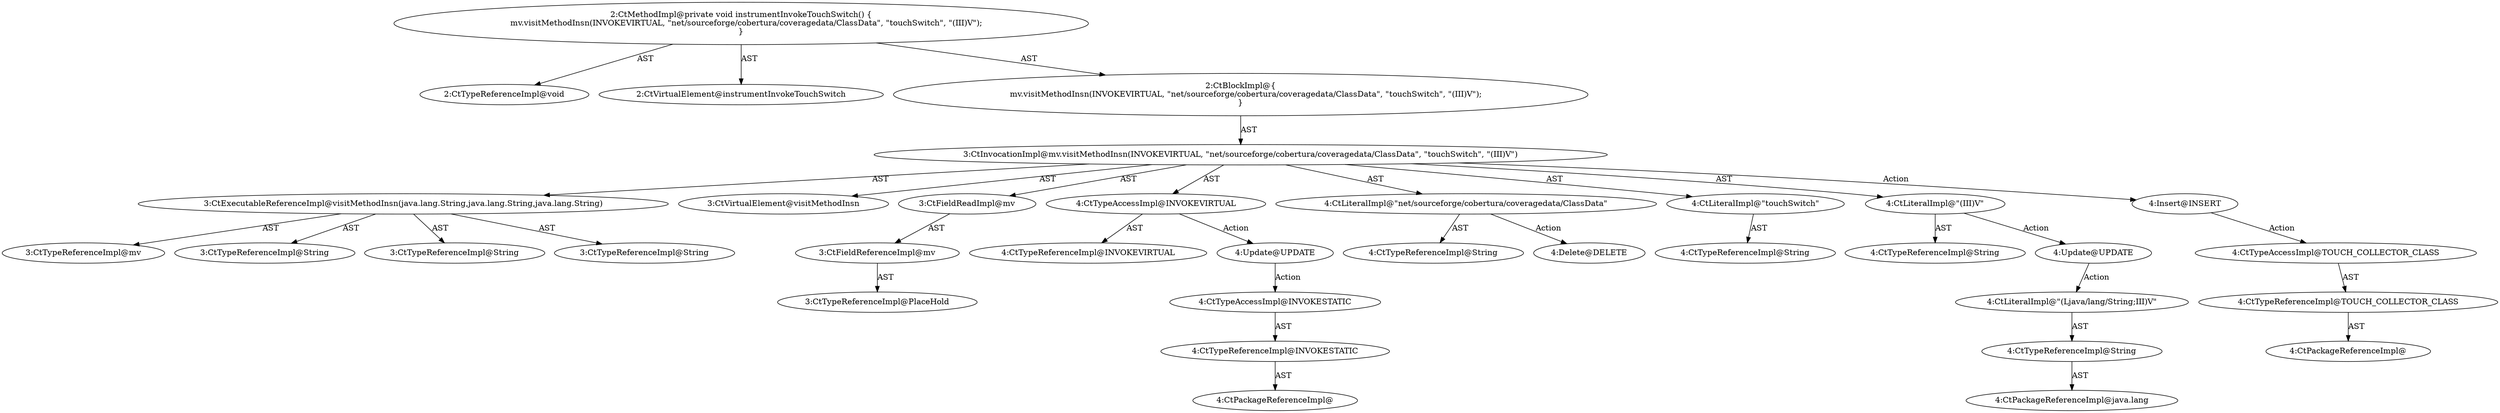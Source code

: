 digraph "instrumentInvokeTouchSwitch#?" {
0 [label="2:CtTypeReferenceImpl@void" shape=ellipse]
1 [label="2:CtVirtualElement@instrumentInvokeTouchSwitch" shape=ellipse]
2 [label="3:CtExecutableReferenceImpl@visitMethodInsn(java.lang.String,java.lang.String,java.lang.String)" shape=ellipse]
3 [label="3:CtTypeReferenceImpl@mv" shape=ellipse]
4 [label="3:CtTypeReferenceImpl@String" shape=ellipse]
5 [label="3:CtTypeReferenceImpl@String" shape=ellipse]
6 [label="3:CtTypeReferenceImpl@String" shape=ellipse]
7 [label="3:CtVirtualElement@visitMethodInsn" shape=ellipse]
8 [label="3:CtFieldReferenceImpl@mv" shape=ellipse]
9 [label="3:CtTypeReferenceImpl@PlaceHold" shape=ellipse]
10 [label="3:CtFieldReadImpl@mv" shape=ellipse]
11 [label="4:CtTypeAccessImpl@INVOKEVIRTUAL" shape=ellipse]
12 [label="4:CtTypeReferenceImpl@INVOKEVIRTUAL" shape=ellipse]
13 [label="4:CtLiteralImpl@\"net/sourceforge/cobertura/coveragedata/ClassData\"" shape=ellipse]
14 [label="4:CtTypeReferenceImpl@String" shape=ellipse]
15 [label="4:CtLiteralImpl@\"touchSwitch\"" shape=ellipse]
16 [label="4:CtTypeReferenceImpl@String" shape=ellipse]
17 [label="4:CtLiteralImpl@\"(III)V\"" shape=ellipse]
18 [label="4:CtTypeReferenceImpl@String" shape=ellipse]
19 [label="3:CtInvocationImpl@mv.visitMethodInsn(INVOKEVIRTUAL, \"net/sourceforge/cobertura/coveragedata/ClassData\", \"touchSwitch\", \"(III)V\")" shape=ellipse]
20 [label="2:CtBlockImpl@\{
    mv.visitMethodInsn(INVOKEVIRTUAL, \"net/sourceforge/cobertura/coveragedata/ClassData\", \"touchSwitch\", \"(III)V\");
\}" shape=ellipse]
21 [label="2:CtMethodImpl@private void instrumentInvokeTouchSwitch() \{
    mv.visitMethodInsn(INVOKEVIRTUAL, \"net/sourceforge/cobertura/coveragedata/ClassData\", \"touchSwitch\", \"(III)V\");
\}" shape=ellipse]
22 [label="4:Update@UPDATE" shape=ellipse]
23 [label="4:CtPackageReferenceImpl@" shape=ellipse]
24 [label="4:CtTypeReferenceImpl@INVOKESTATIC" shape=ellipse]
25 [label="4:CtTypeAccessImpl@INVOKESTATIC" shape=ellipse]
26 [label="4:Update@UPDATE" shape=ellipse]
27 [label="4:CtPackageReferenceImpl@java.lang" shape=ellipse]
28 [label="4:CtTypeReferenceImpl@String" shape=ellipse]
29 [label="4:CtLiteralImpl@\"(Ljava/lang/String;III)V\"" shape=ellipse]
30 [label="4:Delete@DELETE" shape=ellipse]
31 [label="4:Insert@INSERT" shape=ellipse]
32 [label="4:CtPackageReferenceImpl@" shape=ellipse]
33 [label="4:CtTypeReferenceImpl@TOUCH_COLLECTOR_CLASS" shape=ellipse]
34 [label="4:CtTypeAccessImpl@TOUCH_COLLECTOR_CLASS" shape=ellipse]
2 -> 3 [label="AST"];
2 -> 4 [label="AST"];
2 -> 5 [label="AST"];
2 -> 6 [label="AST"];
8 -> 9 [label="AST"];
10 -> 8 [label="AST"];
11 -> 12 [label="AST"];
11 -> 22 [label="Action"];
13 -> 14 [label="AST"];
13 -> 30 [label="Action"];
15 -> 16 [label="AST"];
17 -> 18 [label="AST"];
17 -> 26 [label="Action"];
19 -> 7 [label="AST"];
19 -> 10 [label="AST"];
19 -> 2 [label="AST"];
19 -> 11 [label="AST"];
19 -> 13 [label="AST"];
19 -> 15 [label="AST"];
19 -> 17 [label="AST"];
19 -> 31 [label="Action"];
20 -> 19 [label="AST"];
21 -> 1 [label="AST"];
21 -> 0 [label="AST"];
21 -> 20 [label="AST"];
22 -> 25 [label="Action"];
24 -> 23 [label="AST"];
25 -> 24 [label="AST"];
26 -> 29 [label="Action"];
28 -> 27 [label="AST"];
29 -> 28 [label="AST"];
31 -> 34 [label="Action"];
33 -> 32 [label="AST"];
34 -> 33 [label="AST"];
}